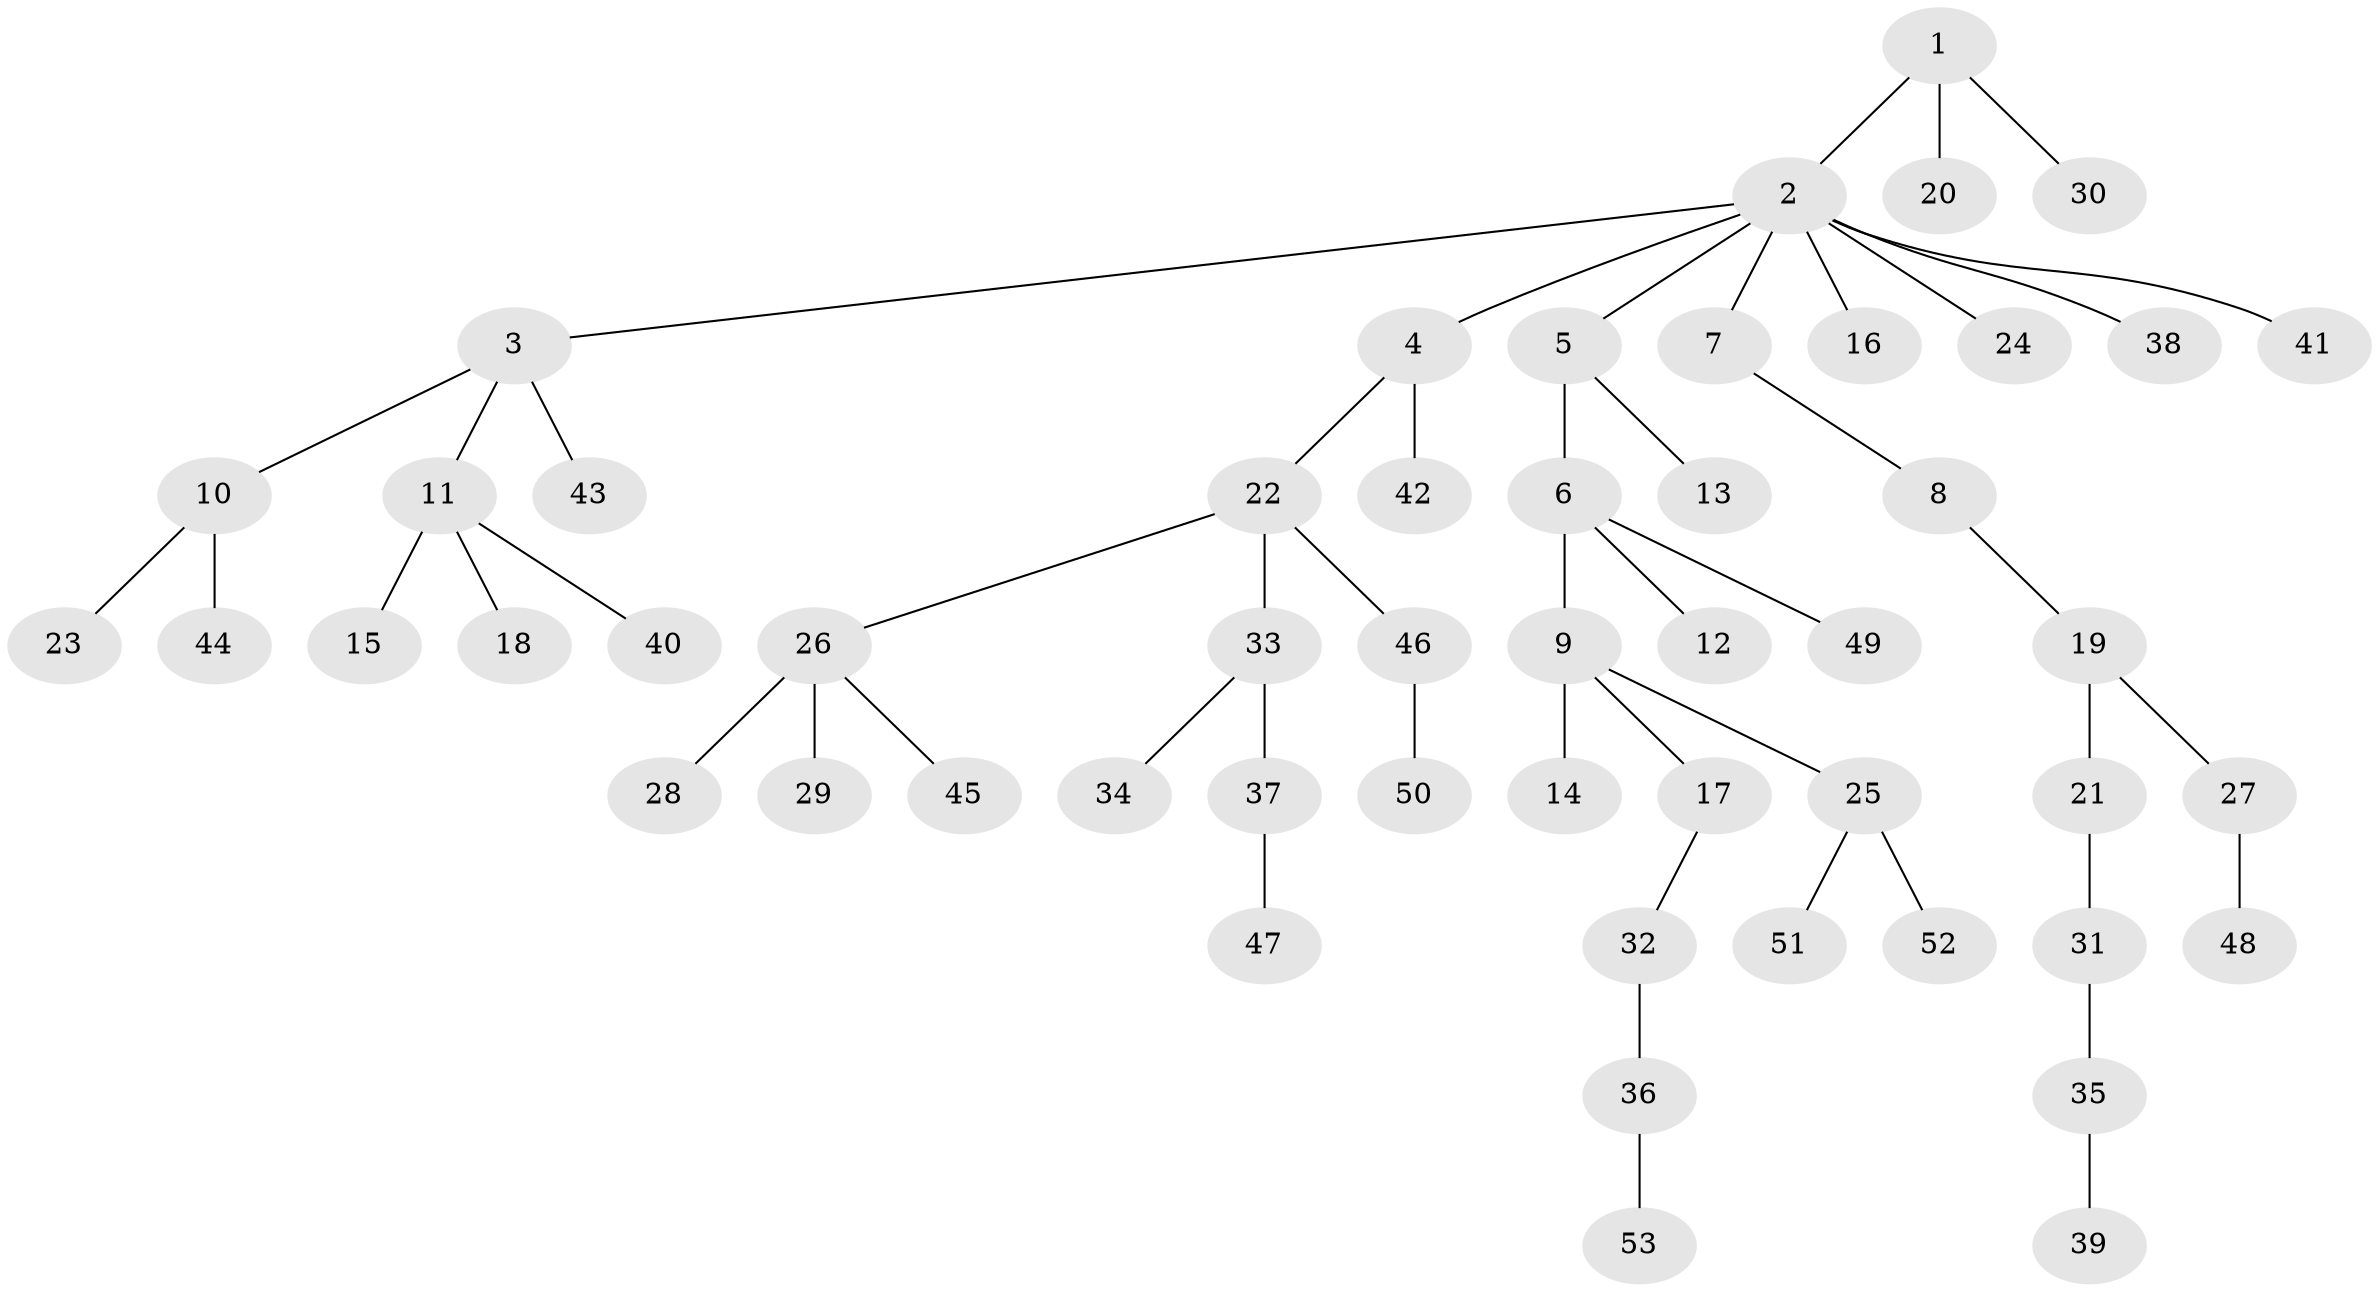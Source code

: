 // original degree distribution, {4: 0.0660377358490566, 10: 0.009433962264150943, 5: 0.04716981132075472, 3: 0.1509433962264151, 2: 0.20754716981132076, 1: 0.5188679245283019}
// Generated by graph-tools (version 1.1) at 2025/36/03/09/25 02:36:56]
// undirected, 53 vertices, 52 edges
graph export_dot {
graph [start="1"]
  node [color=gray90,style=filled];
  1;
  2;
  3;
  4;
  5;
  6;
  7;
  8;
  9;
  10;
  11;
  12;
  13;
  14;
  15;
  16;
  17;
  18;
  19;
  20;
  21;
  22;
  23;
  24;
  25;
  26;
  27;
  28;
  29;
  30;
  31;
  32;
  33;
  34;
  35;
  36;
  37;
  38;
  39;
  40;
  41;
  42;
  43;
  44;
  45;
  46;
  47;
  48;
  49;
  50;
  51;
  52;
  53;
  1 -- 2 [weight=1.0];
  1 -- 20 [weight=1.0];
  1 -- 30 [weight=1.0];
  2 -- 3 [weight=1.0];
  2 -- 4 [weight=1.0];
  2 -- 5 [weight=1.0];
  2 -- 7 [weight=1.0];
  2 -- 16 [weight=1.0];
  2 -- 24 [weight=1.0];
  2 -- 38 [weight=1.0];
  2 -- 41 [weight=1.0];
  3 -- 10 [weight=1.0];
  3 -- 11 [weight=1.0];
  3 -- 43 [weight=1.0];
  4 -- 22 [weight=1.0];
  4 -- 42 [weight=4.0];
  5 -- 6 [weight=1.0];
  5 -- 13 [weight=2.0];
  6 -- 9 [weight=1.0];
  6 -- 12 [weight=1.0];
  6 -- 49 [weight=1.0];
  7 -- 8 [weight=1.0];
  8 -- 19 [weight=1.0];
  9 -- 14 [weight=1.0];
  9 -- 17 [weight=1.0];
  9 -- 25 [weight=1.0];
  10 -- 23 [weight=1.0];
  10 -- 44 [weight=1.0];
  11 -- 15 [weight=2.0];
  11 -- 18 [weight=1.0];
  11 -- 40 [weight=1.0];
  17 -- 32 [weight=1.0];
  19 -- 21 [weight=1.0];
  19 -- 27 [weight=1.0];
  21 -- 31 [weight=1.0];
  22 -- 26 [weight=1.0];
  22 -- 33 [weight=1.0];
  22 -- 46 [weight=1.0];
  25 -- 51 [weight=1.0];
  25 -- 52 [weight=1.0];
  26 -- 28 [weight=1.0];
  26 -- 29 [weight=3.0];
  26 -- 45 [weight=1.0];
  27 -- 48 [weight=1.0];
  31 -- 35 [weight=1.0];
  32 -- 36 [weight=1.0];
  33 -- 34 [weight=1.0];
  33 -- 37 [weight=1.0];
  35 -- 39 [weight=1.0];
  36 -- 53 [weight=1.0];
  37 -- 47 [weight=1.0];
  46 -- 50 [weight=1.0];
}
